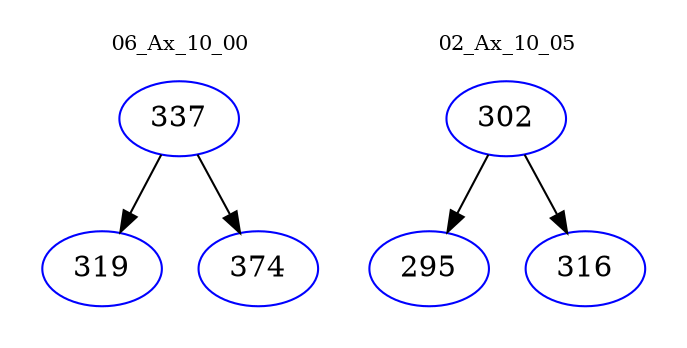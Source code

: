 digraph{
subgraph cluster_0 {
color = white
label = "06_Ax_10_00";
fontsize=10;
T0_337 [label="337", color="blue"]
T0_337 -> T0_319 [color="black"]
T0_319 [label="319", color="blue"]
T0_337 -> T0_374 [color="black"]
T0_374 [label="374", color="blue"]
}
subgraph cluster_1 {
color = white
label = "02_Ax_10_05";
fontsize=10;
T1_302 [label="302", color="blue"]
T1_302 -> T1_295 [color="black"]
T1_295 [label="295", color="blue"]
T1_302 -> T1_316 [color="black"]
T1_316 [label="316", color="blue"]
}
}
